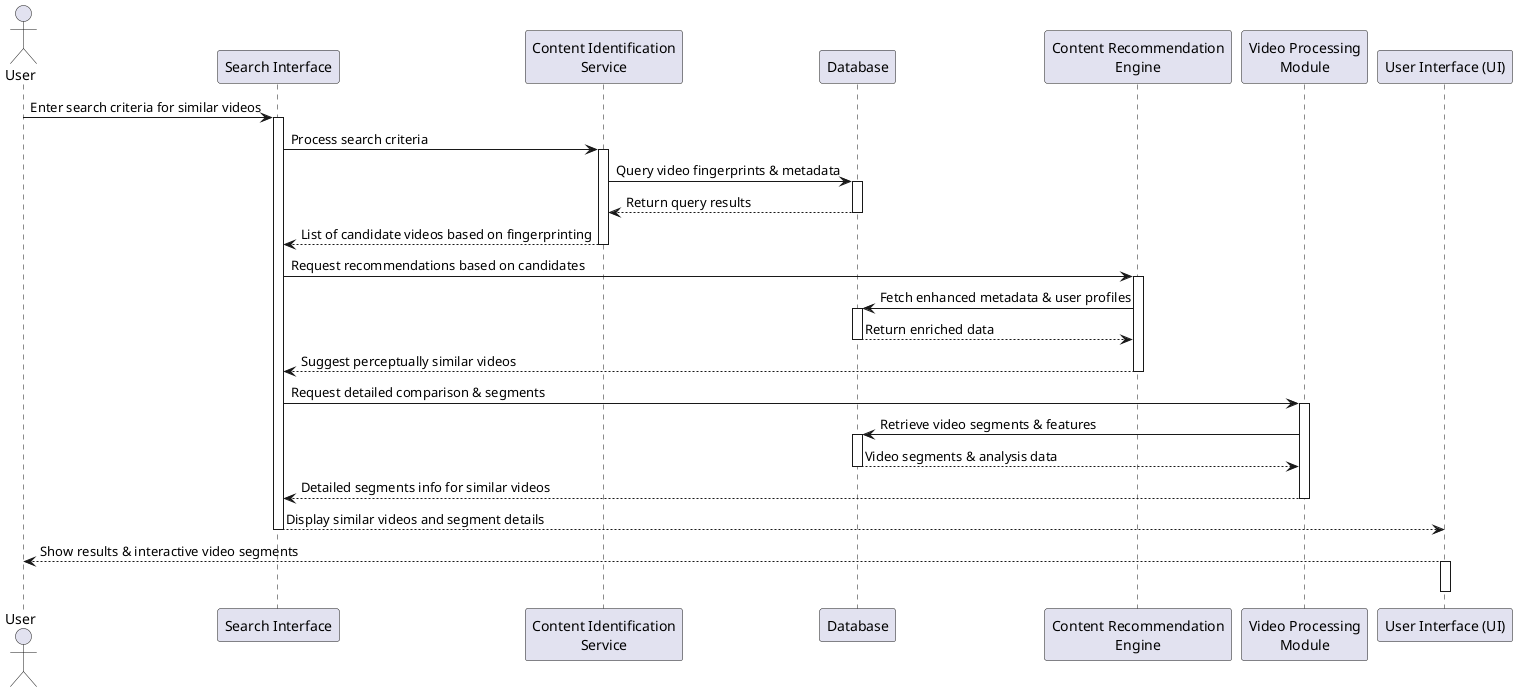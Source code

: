@startuml
actor User
participant "Search Interface" as SI
participant "Content Identification\nService" as CIS
participant "Database" as DB
participant "Content Recommendation\nEngine" as CRE
participant "Video Processing\nModule" as VPM
participant "User Interface (UI)" as UI

User -> SI: Enter search criteria for similar videos
activate SI

SI -> CIS: Process search criteria
activate CIS

CIS -> DB: Query video fingerprints & metadata
activate DB

DB --> CIS: Return query results
deactivate DB

CIS --> SI: List of candidate videos based on fingerprinting
deactivate CIS

SI -> CRE: Request recommendations based on candidates
activate CRE

CRE -> DB: Fetch enhanced metadata & user profiles
activate DB

DB --> CRE: Return enriched data
deactivate DB

CRE --> SI: Suggest perceptually similar videos
deactivate CRE

SI -> VPM: Request detailed comparison & segments
activate VPM

VPM -> DB: Retrieve video segments & features
activate DB

DB --> VPM: Video segments & analysis data
deactivate DB

VPM --> SI: Detailed segments info for similar videos
deactivate VPM

SI --> UI: Display similar videos and segment details
deactivate SI

UI --> User: Show results & interactive video segments
activate UI
deactivate UI

@enduml